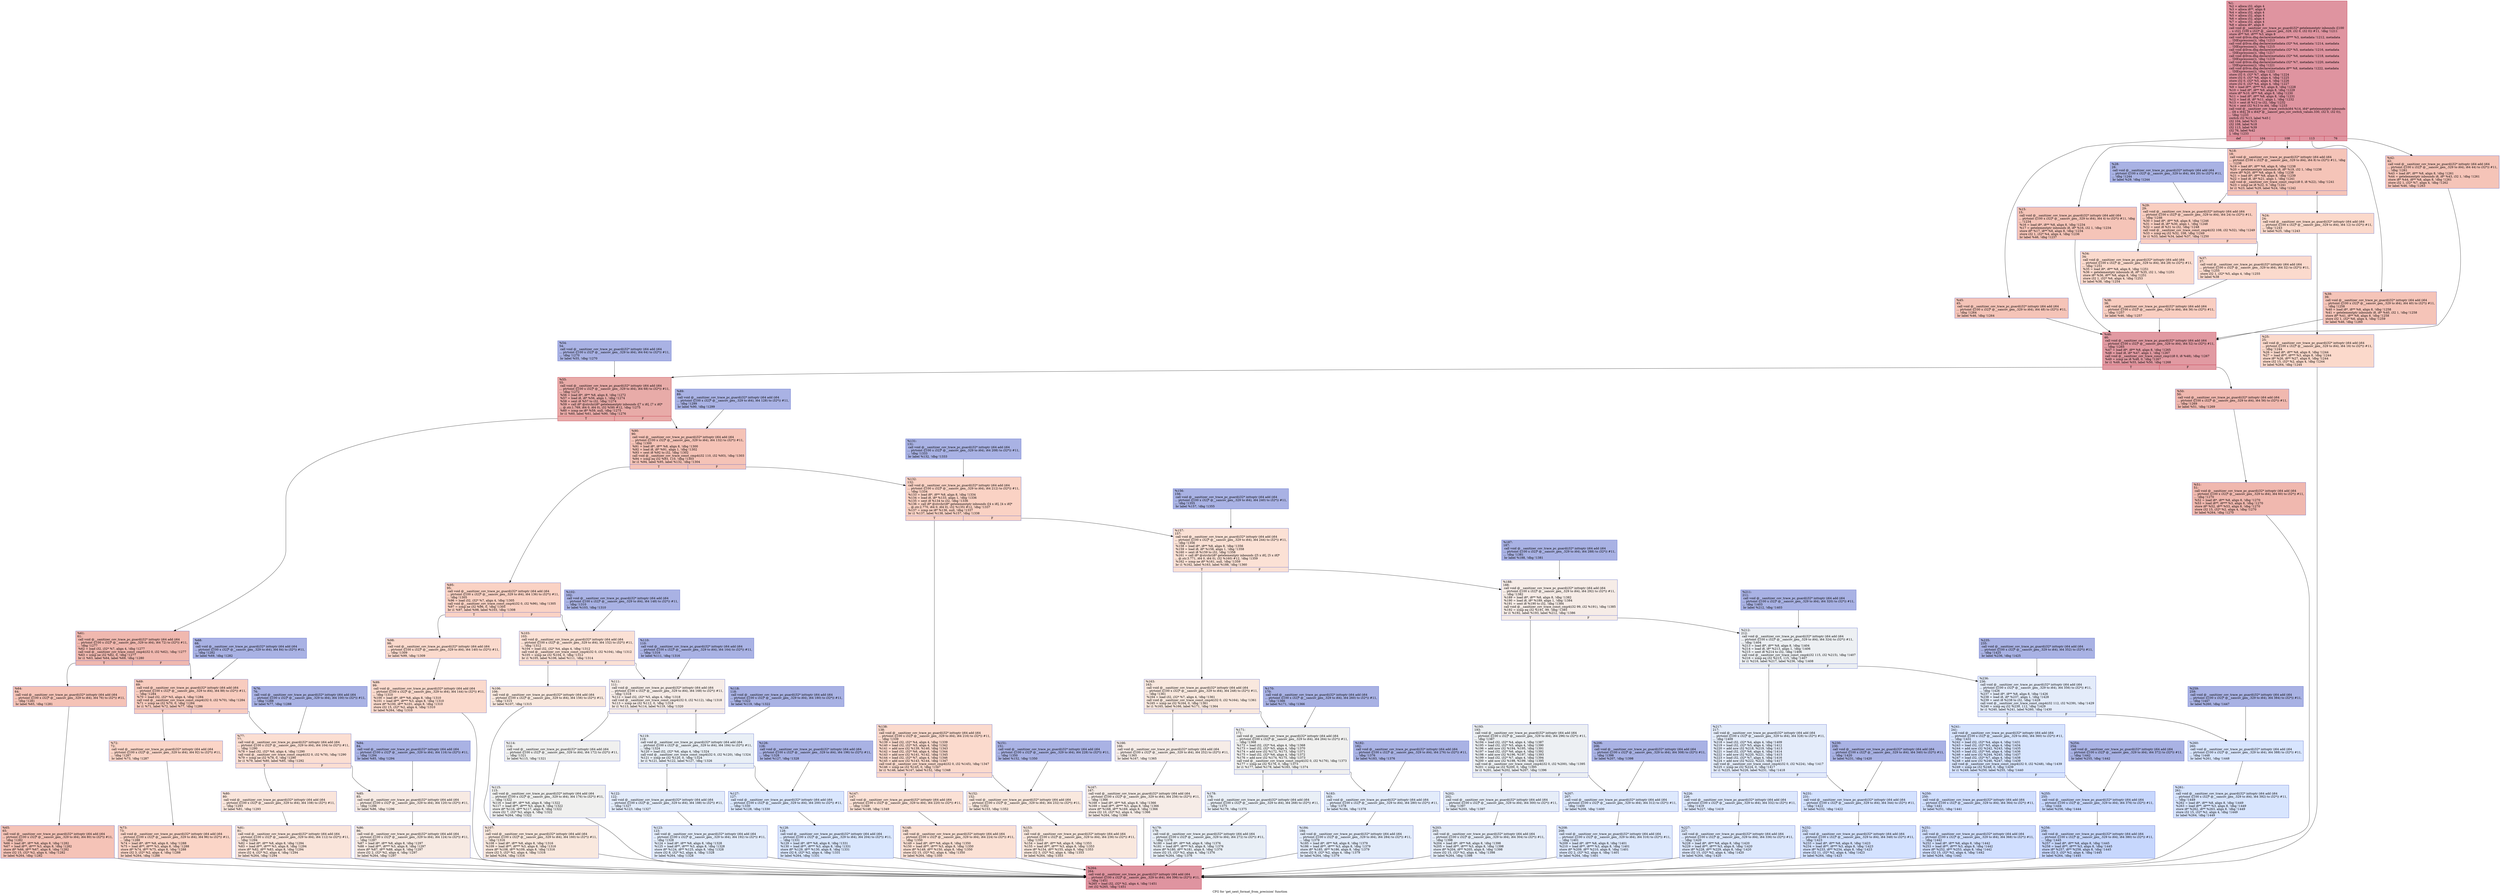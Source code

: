 digraph "CFG for 'get_next_format_from_precision' function" {
	label="CFG for 'get_next_format_from_precision' function";

	Node0x559c5d060790 [shape=record,color="#b70d28ff", style=filled, fillcolor="#b70d2870",label="{%1:\l  %2 = alloca i32, align 4\l  %3 = alloca i8**, align 8\l  %4 = alloca i32, align 4\l  %5 = alloca i32, align 4\l  %6 = alloca i32, align 4\l  %7 = alloca i32, align 4\l  %8 = alloca i8*, align 8\l  call void @__sanitizer_cov_trace_pc_guard(i32* getelementptr inbounds ([100\l... x i32], [100 x i32]* @__sancov_gen_.329, i32 0, i32 0)) #11, !dbg !1211\l  store i8** %0, i8*** %3, align 8\l  call void @llvm.dbg.declare(metadata i8*** %3, metadata !1212, metadata\l... !DIExpression()), !dbg !1213\l  call void @llvm.dbg.declare(metadata i32* %4, metadata !1214, metadata\l... !DIExpression()), !dbg !1215\l  call void @llvm.dbg.declare(metadata i32* %5, metadata !1216, metadata\l... !DIExpression()), !dbg !1217\l  call void @llvm.dbg.declare(metadata i32* %6, metadata !1218, metadata\l... !DIExpression()), !dbg !1219\l  call void @llvm.dbg.declare(metadata i32* %7, metadata !1220, metadata\l... !DIExpression()), !dbg !1221\l  call void @llvm.dbg.declare(metadata i8** %8, metadata !1222, metadata\l... !DIExpression()), !dbg !1223\l  store i32 0, i32* %7, align 4, !dbg !1224\l  store i32 0, i32* %6, align 4, !dbg !1225\l  store i32 0, i32* %5, align 4, !dbg !1226\l  store i32 0, i32* %4, align 4, !dbg !1227\l  %9 = load i8**, i8*** %3, align 8, !dbg !1228\l  %10 = load i8*, i8** %9, align 8, !dbg !1229\l  store i8* %10, i8** %8, align 8, !dbg !1230\l  %11 = load i8*, i8** %8, align 8, !dbg !1231\l  %12 = load i8, i8* %11, align 1, !dbg !1232\l  %13 = sext i8 %12 to i32, !dbg !1232\l  %14 = zext i32 %13 to i64, !dbg !1233\l  call void @__sanitizer_cov_trace_switch(i64 %14, i64* getelementptr inbounds\l... ([6 x i64], [6 x i64]* @__sancov_gen_cov_switch_values.330, i32 0, i32 0)),\l... !dbg !1233\l  switch i32 %13, label %45 [\l    i32 104, label %15\l    i32 108, label %18\l    i32 113, label %39\l    i32 76, label %42\l  ], !dbg !1233\l|{<s0>def|<s1>104|<s2>108|<s3>113|<s4>76}}"];
	Node0x559c5d060790:s0 -> Node0x559c5ce33f90;
	Node0x559c5d060790:s1 -> Node0x559c5ce33c20;
	Node0x559c5d060790:s2 -> Node0x559c5ce33c70;
	Node0x559c5d060790:s3 -> Node0x559c5ce33ef0;
	Node0x559c5d060790:s4 -> Node0x559c5ce33f40;
	Node0x559c5ce33c20 [shape=record,color="#3d50c3ff", style=filled, fillcolor="#e97a5f70",label="{%15:\l15:                                               \l  call void @__sanitizer_cov_trace_pc_guard(i32* inttoptr (i64 add (i64\l... ptrtoint ([100 x i32]* @__sancov_gen_.329 to i64), i64 4) to i32*)) #11, !dbg\l... !1234\l  %16 = load i8*, i8** %8, align 8, !dbg !1234\l  %17 = getelementptr inbounds i8, i8* %16, i32 1, !dbg !1234\l  store i8* %17, i8** %8, align 8, !dbg !1234\l  store i32 1, i32* %4, align 4, !dbg !1236\l  br label %46, !dbg !1237\l}"];
	Node0x559c5ce33c20 -> Node0x559c5ce33fe0;
	Node0x559c5ce33c70 [shape=record,color="#3d50c3ff", style=filled, fillcolor="#e97a5f70",label="{%18:\l18:                                               \l  call void @__sanitizer_cov_trace_pc_guard(i32* inttoptr (i64 add (i64\l... ptrtoint ([100 x i32]* @__sancov_gen_.329 to i64), i64 8) to i32*)) #11, !dbg\l... !1238\l  %19 = load i8*, i8** %8, align 8, !dbg !1238\l  %20 = getelementptr inbounds i8, i8* %19, i32 1, !dbg !1238\l  store i8* %20, i8** %8, align 8, !dbg !1238\l  %21 = load i8*, i8** %8, align 8, !dbg !1239\l  %22 = load i8, i8* %21, align 1, !dbg !1241\l  call void @__sanitizer_cov_trace_const_cmp1(i8 0, i8 %22), !dbg !1241\l  %23 = icmp ne i8 %22, 0, !dbg !1241\l  br i1 %23, label %29, label %24, !dbg !1242\l|{<s0>T|<s1>F}}"];
	Node0x559c5ce33c70:s0 -> Node0x559c5ce33db0;
	Node0x559c5ce33c70:s1 -> Node0x559c5ce33cc0;
	Node0x559c5ce33cc0 [shape=record,color="#3d50c3ff", style=filled, fillcolor="#f7a88970",label="{%24:\l24:                                               \l  call void @__sanitizer_cov_trace_pc_guard(i32* inttoptr (i64 add (i64\l... ptrtoint ([100 x i32]* @__sancov_gen_.329 to i64), i64 12) to i32*)) #11,\l... !dbg !1243\l  br label %25, !dbg !1243\l}"];
	Node0x559c5ce33cc0 -> Node0x559c5ce33d10;
	Node0x559c5ce33d10 [shape=record,color="#3d50c3ff", style=filled, fillcolor="#f7a88970",label="{%25:\l25:                                               \l  call void @__sanitizer_cov_trace_pc_guard(i32* inttoptr (i64 add (i64\l... ptrtoint ([100 x i32]* @__sancov_gen_.329 to i64), i64 16) to i32*)) #11,\l... !dbg !1244\l  %26 = load i8*, i8** %8, align 8, !dbg !1244\l  %27 = load i8**, i8*** %3, align 8, !dbg !1244\l  store i8* %26, i8** %27, align 8, !dbg !1244\l  store i32 15, i32* %2, align 4, !dbg !1244\l  br label %264, !dbg !1244\l}"];
	Node0x559c5ce33d10 -> Node0x559c5ce35ac0;
	Node0x559c5ce33d60 [shape=record,color="#3d50c3ff", style=filled, fillcolor="#3d50c370",label="{%28:\l28:                                               \l  call void @__sanitizer_cov_trace_pc_guard(i32* inttoptr (i64 add (i64\l... ptrtoint ([100 x i32]* @__sancov_gen_.329 to i64), i64 20) to i32*)) #11,\l... !dbg !1244\l  br label %29, !dbg !1244\l}"];
	Node0x559c5ce33d60 -> Node0x559c5ce33db0;
	Node0x559c5ce33db0 [shape=record,color="#3d50c3ff", style=filled, fillcolor="#f2907270",label="{%29:\l29:                                               \l  call void @__sanitizer_cov_trace_pc_guard(i32* inttoptr (i64 add (i64\l... ptrtoint ([100 x i32]* @__sancov_gen_.329 to i64), i64 24) to i32*)) #11,\l... !dbg !1246\l  %30 = load i8*, i8** %8, align 8, !dbg !1246\l  %31 = load i8, i8* %30, align 1, !dbg !1248\l  %32 = sext i8 %31 to i32, !dbg !1248\l  call void @__sanitizer_cov_trace_const_cmp4(i32 108, i32 %32), !dbg !1249\l  %33 = icmp eq i32 %32, 108, !dbg !1249\l  br i1 %33, label %34, label %37, !dbg !1250\l|{<s0>T|<s1>F}}"];
	Node0x559c5ce33db0:s0 -> Node0x559c5ce33e00;
	Node0x559c5ce33db0:s1 -> Node0x559c5ce33e50;
	Node0x559c5ce33e00 [shape=record,color="#3d50c3ff", style=filled, fillcolor="#f7ac8e70",label="{%34:\l34:                                               \l  call void @__sanitizer_cov_trace_pc_guard(i32* inttoptr (i64 add (i64\l... ptrtoint ([100 x i32]* @__sancov_gen_.329 to i64), i64 28) to i32*)) #11,\l... !dbg !1251\l  %35 = load i8*, i8** %8, align 8, !dbg !1251\l  %36 = getelementptr inbounds i8, i8* %35, i32 1, !dbg !1251\l  store i8* %36, i8** %8, align 8, !dbg !1251\l  store i32 1, i32* %6, align 4, !dbg !1253\l  br label %38, !dbg !1254\l}"];
	Node0x559c5ce33e00 -> Node0x559c5ce33ea0;
	Node0x559c5ce33e50 [shape=record,color="#3d50c3ff", style=filled, fillcolor="#f7ac8e70",label="{%37:\l37:                                               \l  call void @__sanitizer_cov_trace_pc_guard(i32* inttoptr (i64 add (i64\l... ptrtoint ([100 x i32]* @__sancov_gen_.329 to i64), i64 32) to i32*)) #11,\l... !dbg !1255\l  store i32 1, i32* %5, align 4, !dbg !1255\l  br label %38\l}"];
	Node0x559c5ce33e50 -> Node0x559c5ce33ea0;
	Node0x559c5ce33ea0 [shape=record,color="#3d50c3ff", style=filled, fillcolor="#f2907270",label="{%38:\l38:                                               \l  call void @__sanitizer_cov_trace_pc_guard(i32* inttoptr (i64 add (i64\l... ptrtoint ([100 x i32]* @__sancov_gen_.329 to i64), i64 36) to i32*)) #11,\l... !dbg !1257\l  br label %46, !dbg !1257\l}"];
	Node0x559c5ce33ea0 -> Node0x559c5ce33fe0;
	Node0x559c5ce33ef0 [shape=record,color="#3d50c3ff", style=filled, fillcolor="#e97a5f70",label="{%39:\l39:                                               \l  call void @__sanitizer_cov_trace_pc_guard(i32* inttoptr (i64 add (i64\l... ptrtoint ([100 x i32]* @__sancov_gen_.329 to i64), i64 40) to i32*)) #11,\l... !dbg !1258\l  %40 = load i8*, i8** %8, align 8, !dbg !1258\l  %41 = getelementptr inbounds i8, i8* %40, i32 1, !dbg !1258\l  store i8* %41, i8** %8, align 8, !dbg !1258\l  store i32 1, i32* %6, align 4, !dbg !1259\l  br label %46, !dbg !1260\l}"];
	Node0x559c5ce33ef0 -> Node0x559c5ce33fe0;
	Node0x559c5ce33f40 [shape=record,color="#3d50c3ff", style=filled, fillcolor="#e97a5f70",label="{%42:\l42:                                               \l  call void @__sanitizer_cov_trace_pc_guard(i32* inttoptr (i64 add (i64\l... ptrtoint ([100 x i32]* @__sancov_gen_.329 to i64), i64 44) to i32*)) #11,\l... !dbg !1261\l  %43 = load i8*, i8** %8, align 8, !dbg !1261\l  %44 = getelementptr inbounds i8, i8* %43, i32 1, !dbg !1261\l  store i8* %44, i8** %8, align 8, !dbg !1261\l  store i32 1, i32* %7, align 4, !dbg !1262\l  br label %46, !dbg !1263\l}"];
	Node0x559c5ce33f40 -> Node0x559c5ce33fe0;
	Node0x559c5ce33f90 [shape=record,color="#3d50c3ff", style=filled, fillcolor="#e97a5f70",label="{%45:\l45:                                               \l  call void @__sanitizer_cov_trace_pc_guard(i32* inttoptr (i64 add (i64\l... ptrtoint ([100 x i32]* @__sancov_gen_.329 to i64), i64 48) to i32*)) #11,\l... !dbg !1264\l  br label %46, !dbg !1264\l}"];
	Node0x559c5ce33f90 -> Node0x559c5ce33fe0;
	Node0x559c5ce33fe0 [shape=record,color="#b70d28ff", style=filled, fillcolor="#bb1b2c70",label="{%46:\l46:                                               \l  call void @__sanitizer_cov_trace_pc_guard(i32* inttoptr (i64 add (i64\l... ptrtoint ([100 x i32]* @__sancov_gen_.329 to i64), i64 52) to i32*)) #11,\l... !dbg !1265\l  %47 = load i8*, i8** %8, align 8, !dbg !1265\l  %48 = load i8, i8* %47, align 1, !dbg !1267\l  call void @__sanitizer_cov_trace_const_cmp1(i8 0, i8 %48), !dbg !1267\l  %49 = icmp ne i8 %48, 0, !dbg !1267\l  br i1 %49, label %55, label %50, !dbg !1268\l|{<s0>T|<s1>F}}"];
	Node0x559c5ce33fe0:s0 -> Node0x559c5ce34120;
	Node0x559c5ce33fe0:s1 -> Node0x559c5ce34030;
	Node0x559c5ce34030 [shape=record,color="#3d50c3ff", style=filled, fillcolor="#dc5d4a70",label="{%50:\l50:                                               \l  call void @__sanitizer_cov_trace_pc_guard(i32* inttoptr (i64 add (i64\l... ptrtoint ([100 x i32]* @__sancov_gen_.329 to i64), i64 56) to i32*)) #11,\l... !dbg !1269\l  br label %51, !dbg !1269\l}"];
	Node0x559c5ce34030 -> Node0x559c5ce34080;
	Node0x559c5ce34080 [shape=record,color="#3d50c3ff", style=filled, fillcolor="#dc5d4a70",label="{%51:\l51:                                               \l  call void @__sanitizer_cov_trace_pc_guard(i32* inttoptr (i64 add (i64\l... ptrtoint ([100 x i32]* @__sancov_gen_.329 to i64), i64 60) to i32*)) #11,\l... !dbg !1270\l  %52 = load i8*, i8** %8, align 8, !dbg !1270\l  %53 = load i8**, i8*** %3, align 8, !dbg !1270\l  store i8* %52, i8** %53, align 8, !dbg !1270\l  store i32 15, i32* %2, align 4, !dbg !1270\l  br label %264, !dbg !1270\l}"];
	Node0x559c5ce34080 -> Node0x559c5ce35ac0;
	Node0x559c5ce340d0 [shape=record,color="#3d50c3ff", style=filled, fillcolor="#3d50c370",label="{%54:\l54:                                               \l  call void @__sanitizer_cov_trace_pc_guard(i32* inttoptr (i64 add (i64\l... ptrtoint ([100 x i32]* @__sancov_gen_.329 to i64), i64 64) to i32*)) #11,\l... !dbg !1270\l  br label %55, !dbg !1270\l}"];
	Node0x559c5ce340d0 -> Node0x559c5ce34120;
	Node0x559c5ce34120 [shape=record,color="#b70d28ff", style=filled, fillcolor="#cc403a70",label="{%55:\l55:                                               \l  call void @__sanitizer_cov_trace_pc_guard(i32* inttoptr (i64 add (i64\l... ptrtoint ([100 x i32]* @__sancov_gen_.329 to i64), i64 68) to i32*)) #11,\l... !dbg !1272\l  %56 = load i8*, i8** %8, align 8, !dbg !1272\l  %57 = load i8, i8* %56, align 1, !dbg !1274\l  %58 = sext i8 %57 to i32, !dbg !1274\l  %59 = call i8* @strchr(i8* getelementptr inbounds ([7 x i8], [7 x i8]*\l... @.str.1.769, i64 0, i64 0), i32 %58) #12, !dbg !1275\l  %60 = icmp ne i8* %59, null, !dbg !1275\l  br i1 %60, label %61, label %90, !dbg !1276\l|{<s0>T|<s1>F}}"];
	Node0x559c5ce34120:s0 -> Node0x559c5ce34170;
	Node0x559c5ce34120:s1 -> Node0x559c5ce34620;
	Node0x559c5ce34170 [shape=record,color="#3d50c3ff", style=filled, fillcolor="#dc5d4a70",label="{%61:\l61:                                               \l  call void @__sanitizer_cov_trace_pc_guard(i32* inttoptr (i64 add (i64\l... ptrtoint ([100 x i32]* @__sancov_gen_.329 to i64), i64 72) to i32*)) #11,\l... !dbg !1277\l  %62 = load i32, i32* %7, align 4, !dbg !1277\l  call void @__sanitizer_cov_trace_const_cmp4(i32 0, i32 %62), !dbg !1277\l  %63 = icmp ne i32 %62, 0, !dbg !1277\l  br i1 %63, label %64, label %69, !dbg !1280\l|{<s0>T|<s1>F}}"];
	Node0x559c5ce34170:s0 -> Node0x559c5ce341c0;
	Node0x559c5ce34170:s1 -> Node0x559c5ce342b0;
	Node0x559c5ce341c0 [shape=record,color="#3d50c3ff", style=filled, fillcolor="#e8765c70",label="{%64:\l64:                                               \l  call void @__sanitizer_cov_trace_pc_guard(i32* inttoptr (i64 add (i64\l... ptrtoint ([100 x i32]* @__sancov_gen_.329 to i64), i64 76) to i32*)) #11,\l... !dbg !1281\l  br label %65, !dbg !1281\l}"];
	Node0x559c5ce341c0 -> Node0x559c5ce34210;
	Node0x559c5ce34210 [shape=record,color="#3d50c3ff", style=filled, fillcolor="#e8765c70",label="{%65:\l65:                                               \l  call void @__sanitizer_cov_trace_pc_guard(i32* inttoptr (i64 add (i64\l... ptrtoint ([100 x i32]* @__sancov_gen_.329 to i64), i64 80) to i32*)) #11,\l... !dbg !1282\l  %66 = load i8*, i8** %8, align 8, !dbg !1282\l  %67 = load i8**, i8*** %3, align 8, !dbg !1282\l  store i8* %66, i8** %67, align 8, !dbg !1282\l  store i32 15, i32* %2, align 4, !dbg !1282\l  br label %264, !dbg !1282\l}"];
	Node0x559c5ce34210 -> Node0x559c5ce35ac0;
	Node0x559c5ce34260 [shape=record,color="#3d50c3ff", style=filled, fillcolor="#3d50c370",label="{%68:\l68:                                               \l  call void @__sanitizer_cov_trace_pc_guard(i32* inttoptr (i64 add (i64\l... ptrtoint ([100 x i32]* @__sancov_gen_.329 to i64), i64 84) to i32*)) #11,\l... !dbg !1282\l  br label %69, !dbg !1282\l}"];
	Node0x559c5ce34260 -> Node0x559c5ce342b0;
	Node0x559c5ce342b0 [shape=record,color="#3d50c3ff", style=filled, fillcolor="#f08b6e70",label="{%69:\l69:                                               \l  call void @__sanitizer_cov_trace_pc_guard(i32* inttoptr (i64 add (i64\l... ptrtoint ([100 x i32]* @__sancov_gen_.329 to i64), i64 88) to i32*)) #11,\l... !dbg !1284\l  %70 = load i32, i32* %5, align 4, !dbg !1284\l  call void @__sanitizer_cov_trace_const_cmp4(i32 0, i32 %70), !dbg !1284\l  %71 = icmp ne i32 %70, 0, !dbg !1284\l  br i1 %71, label %72, label %77, !dbg !1286\l|{<s0>T|<s1>F}}"];
	Node0x559c5ce342b0:s0 -> Node0x559c5ce34300;
	Node0x559c5ce342b0:s1 -> Node0x559c5ce343f0;
	Node0x559c5ce34300 [shape=record,color="#3d50c3ff", style=filled, fillcolor="#f5a08170",label="{%72:\l72:                                               \l  call void @__sanitizer_cov_trace_pc_guard(i32* inttoptr (i64 add (i64\l... ptrtoint ([100 x i32]* @__sancov_gen_.329 to i64), i64 92) to i32*)) #11,\l... !dbg !1287\l  br label %73, !dbg !1287\l}"];
	Node0x559c5ce34300 -> Node0x559c5ce34350;
	Node0x559c5ce34350 [shape=record,color="#3d50c3ff", style=filled, fillcolor="#f5a08170",label="{%73:\l73:                                               \l  call void @__sanitizer_cov_trace_pc_guard(i32* inttoptr (i64 add (i64\l... ptrtoint ([100 x i32]* @__sancov_gen_.329 to i64), i64 96) to i32*)) #11,\l... !dbg !1288\l  %74 = load i8*, i8** %8, align 8, !dbg !1288\l  %75 = load i8**, i8*** %3, align 8, !dbg !1288\l  store i8* %74, i8** %75, align 8, !dbg !1288\l  store i32 3, i32* %2, align 4, !dbg !1288\l  br label %264, !dbg !1288\l}"];
	Node0x559c5ce34350 -> Node0x559c5ce35ac0;
	Node0x559c5ce343a0 [shape=record,color="#3d50c3ff", style=filled, fillcolor="#3d50c370",label="{%76:\l76:                                               \l  call void @__sanitizer_cov_trace_pc_guard(i32* inttoptr (i64 add (i64\l... ptrtoint ([100 x i32]* @__sancov_gen_.329 to i64), i64 100) to i32*)) #11,\l... !dbg !1288\l  br label %77, !dbg !1288\l}"];
	Node0x559c5ce343a0 -> Node0x559c5ce343f0;
	Node0x559c5ce343f0 [shape=record,color="#3d50c3ff", style=filled, fillcolor="#f7b59970",label="{%77:\l77:                                               \l  call void @__sanitizer_cov_trace_pc_guard(i32* inttoptr (i64 add (i64\l... ptrtoint ([100 x i32]* @__sancov_gen_.329 to i64), i64 104) to i32*)) #11,\l... !dbg !1290\l  %78 = load i32, i32* %6, align 4, !dbg !1290\l  call void @__sanitizer_cov_trace_const_cmp4(i32 0, i32 %78), !dbg !1290\l  %79 = icmp ne i32 %78, 0, !dbg !1290\l  br i1 %79, label %80, label %85, !dbg !1292\l|{<s0>T|<s1>F}}"];
	Node0x559c5ce343f0:s0 -> Node0x559c5ce34440;
	Node0x559c5ce343f0:s1 -> Node0x559c5ce34530;
	Node0x559c5ce34440 [shape=record,color="#3d50c3ff", style=filled, fillcolor="#f4c5ad70",label="{%80:\l80:                                               \l  call void @__sanitizer_cov_trace_pc_guard(i32* inttoptr (i64 add (i64\l... ptrtoint ([100 x i32]* @__sancov_gen_.329 to i64), i64 108) to i32*)) #11,\l... !dbg !1293\l  br label %81, !dbg !1293\l}"];
	Node0x559c5ce34440 -> Node0x559c5ce34490;
	Node0x559c5ce34490 [shape=record,color="#3d50c3ff", style=filled, fillcolor="#f4c5ad70",label="{%81:\l81:                                               \l  call void @__sanitizer_cov_trace_pc_guard(i32* inttoptr (i64 add (i64\l... ptrtoint ([100 x i32]* @__sancov_gen_.329 to i64), i64 112) to i32*)) #11,\l... !dbg !1294\l  %82 = load i8*, i8** %8, align 8, !dbg !1294\l  %83 = load i8**, i8*** %3, align 8, !dbg !1294\l  store i8* %82, i8** %83, align 8, !dbg !1294\l  store i32 4, i32* %2, align 4, !dbg !1294\l  br label %264, !dbg !1294\l}"];
	Node0x559c5ce34490 -> Node0x559c5ce35ac0;
	Node0x559c5ce344e0 [shape=record,color="#3d50c3ff", style=filled, fillcolor="#3d50c370",label="{%84:\l84:                                               \l  call void @__sanitizer_cov_trace_pc_guard(i32* inttoptr (i64 add (i64\l... ptrtoint ([100 x i32]* @__sancov_gen_.329 to i64), i64 116) to i32*)) #11,\l... !dbg !1294\l  br label %85, !dbg !1294\l}"];
	Node0x559c5ce344e0 -> Node0x559c5ce34530;
	Node0x559c5ce34530 [shape=record,color="#3d50c3ff", style=filled, fillcolor="#eed0c070",label="{%85:\l85:                                               \l  call void @__sanitizer_cov_trace_pc_guard(i32* inttoptr (i64 add (i64\l... ptrtoint ([100 x i32]* @__sancov_gen_.329 to i64), i64 120) to i32*)) #11,\l... !dbg !1296\l  br label %86, !dbg !1296\l}"];
	Node0x559c5ce34530 -> Node0x559c5ce34580;
	Node0x559c5ce34580 [shape=record,color="#3d50c3ff", style=filled, fillcolor="#eed0c070",label="{%86:\l86:                                               \l  call void @__sanitizer_cov_trace_pc_guard(i32* inttoptr (i64 add (i64\l... ptrtoint ([100 x i32]* @__sancov_gen_.329 to i64), i64 124) to i32*)) #11,\l... !dbg !1297\l  %87 = load i8*, i8** %8, align 8, !dbg !1297\l  %88 = load i8**, i8*** %3, align 8, !dbg !1297\l  store i8* %87, i8** %88, align 8, !dbg !1297\l  store i32 2, i32* %2, align 4, !dbg !1297\l  br label %264, !dbg !1297\l}"];
	Node0x559c5ce34580 -> Node0x559c5ce35ac0;
	Node0x559c5ce345d0 [shape=record,color="#3d50c3ff", style=filled, fillcolor="#3d50c370",label="{%89:\l89:                                               \l  call void @__sanitizer_cov_trace_pc_guard(i32* inttoptr (i64 add (i64\l... ptrtoint ([100 x i32]* @__sancov_gen_.329 to i64), i64 128) to i32*)) #11,\l... !dbg !1299\l  br label %90, !dbg !1299\l}"];
	Node0x559c5ce345d0 -> Node0x559c5ce34620;
	Node0x559c5ce34620 [shape=record,color="#3d50c3ff", style=filled, fillcolor="#e8765c70",label="{%90:\l90:                                               \l  call void @__sanitizer_cov_trace_pc_guard(i32* inttoptr (i64 add (i64\l... ptrtoint ([100 x i32]* @__sancov_gen_.329 to i64), i64 132) to i32*)) #11,\l... !dbg !1300\l  %91 = load i8*, i8** %8, align 8, !dbg !1300\l  %92 = load i8, i8* %91, align 1, !dbg !1302\l  %93 = sext i8 %92 to i32, !dbg !1302\l  call void @__sanitizer_cov_trace_const_cmp4(i32 110, i32 %93), !dbg !1303\l  %94 = icmp eq i32 %93, 110, !dbg !1303\l  br i1 %94, label %95, label %132, !dbg !1304\l|{<s0>T|<s1>F}}"];
	Node0x559c5ce34620:s0 -> Node0x559c5ce34670;
	Node0x559c5ce34620:s1 -> Node0x559c5ce34c60;
	Node0x559c5ce34670 [shape=record,color="#3d50c3ff", style=filled, fillcolor="#f4987a70",label="{%95:\l95:                                               \l  call void @__sanitizer_cov_trace_pc_guard(i32* inttoptr (i64 add (i64\l... ptrtoint ([100 x i32]* @__sancov_gen_.329 to i64), i64 136) to i32*)) #11,\l... !dbg !1305\l  %96 = load i32, i32* %7, align 4, !dbg !1305\l  call void @__sanitizer_cov_trace_const_cmp4(i32 0, i32 %96), !dbg !1305\l  %97 = icmp ne i32 %96, 0, !dbg !1305\l  br i1 %97, label %98, label %103, !dbg !1308\l|{<s0>T|<s1>F}}"];
	Node0x559c5ce34670:s0 -> Node0x559c5ce346c0;
	Node0x559c5ce34670:s1 -> Node0x559c5ce347b0;
	Node0x559c5ce346c0 [shape=record,color="#3d50c3ff", style=filled, fillcolor="#f7ac8e70",label="{%98:\l98:                                               \l  call void @__sanitizer_cov_trace_pc_guard(i32* inttoptr (i64 add (i64\l... ptrtoint ([100 x i32]* @__sancov_gen_.329 to i64), i64 140) to i32*)) #11,\l... !dbg !1309\l  br label %99, !dbg !1309\l}"];
	Node0x559c5ce346c0 -> Node0x559c5ce34710;
	Node0x559c5ce34710 [shape=record,color="#3d50c3ff", style=filled, fillcolor="#f7ac8e70",label="{%99:\l99:                                               \l  call void @__sanitizer_cov_trace_pc_guard(i32* inttoptr (i64 add (i64\l... ptrtoint ([100 x i32]* @__sancov_gen_.329 to i64), i64 144) to i32*)) #11,\l... !dbg !1310\l  %100 = load i8*, i8** %8, align 8, !dbg !1310\l  %101 = load i8**, i8*** %3, align 8, !dbg !1310\l  store i8* %100, i8** %101, align 8, !dbg !1310\l  store i32 15, i32* %2, align 4, !dbg !1310\l  br label %264, !dbg !1310\l}"];
	Node0x559c5ce34710 -> Node0x559c5ce35ac0;
	Node0x559c5ce34760 [shape=record,color="#3d50c3ff", style=filled, fillcolor="#3d50c370",label="{%102:\l102:                                              \l  call void @__sanitizer_cov_trace_pc_guard(i32* inttoptr (i64 add (i64\l... ptrtoint ([100 x i32]* @__sancov_gen_.329 to i64), i64 148) to i32*)) #11,\l... !dbg !1310\l  br label %103, !dbg !1310\l}"];
	Node0x559c5ce34760 -> Node0x559c5ce347b0;
	Node0x559c5ce347b0 [shape=record,color="#3d50c3ff", style=filled, fillcolor="#f7bca170",label="{%103:\l103:                                              \l  call void @__sanitizer_cov_trace_pc_guard(i32* inttoptr (i64 add (i64\l... ptrtoint ([100 x i32]* @__sancov_gen_.329 to i64), i64 152) to i32*)) #11,\l... !dbg !1312\l  %104 = load i32, i32* %4, align 4, !dbg !1312\l  call void @__sanitizer_cov_trace_const_cmp4(i32 0, i32 %104), !dbg !1312\l  %105 = icmp ne i32 %104, 0, !dbg !1312\l  br i1 %105, label %106, label %111, !dbg !1314\l|{<s0>T|<s1>F}}"];
	Node0x559c5ce347b0:s0 -> Node0x559c5ce34800;
	Node0x559c5ce347b0:s1 -> Node0x559c5ce348f0;
	Node0x559c5ce34800 [shape=record,color="#3d50c3ff", style=filled, fillcolor="#f2cab570",label="{%106:\l106:                                              \l  call void @__sanitizer_cov_trace_pc_guard(i32* inttoptr (i64 add (i64\l... ptrtoint ([100 x i32]* @__sancov_gen_.329 to i64), i64 156) to i32*)) #11,\l... !dbg !1315\l  br label %107, !dbg !1315\l}"];
	Node0x559c5ce34800 -> Node0x559c5ce34850;
	Node0x559c5ce34850 [shape=record,color="#3d50c3ff", style=filled, fillcolor="#f2cab570",label="{%107:\l107:                                              \l  call void @__sanitizer_cov_trace_pc_guard(i32* inttoptr (i64 add (i64\l... ptrtoint ([100 x i32]* @__sancov_gen_.329 to i64), i64 160) to i32*)) #11,\l... !dbg !1316\l  %108 = load i8*, i8** %8, align 8, !dbg !1316\l  %109 = load i8**, i8*** %3, align 8, !dbg !1316\l  store i8* %108, i8** %109, align 8, !dbg !1316\l  store i32 5, i32* %2, align 4, !dbg !1316\l  br label %264, !dbg !1316\l}"];
	Node0x559c5ce34850 -> Node0x559c5ce35ac0;
	Node0x559c5ce348a0 [shape=record,color="#3d50c3ff", style=filled, fillcolor="#3d50c370",label="{%110:\l110:                                              \l  call void @__sanitizer_cov_trace_pc_guard(i32* inttoptr (i64 add (i64\l... ptrtoint ([100 x i32]* @__sancov_gen_.329 to i64), i64 164) to i32*)) #11,\l... !dbg !1316\l  br label %111, !dbg !1316\l}"];
	Node0x559c5ce348a0 -> Node0x559c5ce348f0;
	Node0x559c5ce348f0 [shape=record,color="#3d50c3ff", style=filled, fillcolor="#ead5c970",label="{%111:\l111:                                              \l  call void @__sanitizer_cov_trace_pc_guard(i32* inttoptr (i64 add (i64\l... ptrtoint ([100 x i32]* @__sancov_gen_.329 to i64), i64 168) to i32*)) #11,\l... !dbg !1318\l  %112 = load i32, i32* %5, align 4, !dbg !1318\l  call void @__sanitizer_cov_trace_const_cmp4(i32 0, i32 %112), !dbg !1318\l  %113 = icmp ne i32 %112, 0, !dbg !1318\l  br i1 %113, label %114, label %119, !dbg !1320\l|{<s0>T|<s1>F}}"];
	Node0x559c5ce348f0:s0 -> Node0x559c5ce34940;
	Node0x559c5ce348f0:s1 -> Node0x559c5ce34a30;
	Node0x559c5ce34940 [shape=record,color="#3d50c3ff", style=filled, fillcolor="#dedcdb70",label="{%114:\l114:                                              \l  call void @__sanitizer_cov_trace_pc_guard(i32* inttoptr (i64 add (i64\l... ptrtoint ([100 x i32]* @__sancov_gen_.329 to i64), i64 172) to i32*)) #11,\l... !dbg !1321\l  br label %115, !dbg !1321\l}"];
	Node0x559c5ce34940 -> Node0x559c5ce34990;
	Node0x559c5ce34990 [shape=record,color="#3d50c3ff", style=filled, fillcolor="#dedcdb70",label="{%115:\l115:                                              \l  call void @__sanitizer_cov_trace_pc_guard(i32* inttoptr (i64 add (i64\l... ptrtoint ([100 x i32]* @__sancov_gen_.329 to i64), i64 176) to i32*)) #11,\l... !dbg !1322\l  %116 = load i8*, i8** %8, align 8, !dbg !1322\l  %117 = load i8**, i8*** %3, align 8, !dbg !1322\l  store i8* %116, i8** %117, align 8, !dbg !1322\l  store i32 7, i32* %2, align 4, !dbg !1322\l  br label %264, !dbg !1322\l}"];
	Node0x559c5ce34990 -> Node0x559c5ce35ac0;
	Node0x559c5ce349e0 [shape=record,color="#3d50c3ff", style=filled, fillcolor="#3d50c370",label="{%118:\l118:                                              \l  call void @__sanitizer_cov_trace_pc_guard(i32* inttoptr (i64 add (i64\l... ptrtoint ([100 x i32]* @__sancov_gen_.329 to i64), i64 180) to i32*)) #11,\l... !dbg !1322\l  br label %119, !dbg !1322\l}"];
	Node0x559c5ce349e0 -> Node0x559c5ce34a30;
	Node0x559c5ce34a30 [shape=record,color="#3d50c3ff", style=filled, fillcolor="#cedaeb70",label="{%119:\l119:                                              \l  call void @__sanitizer_cov_trace_pc_guard(i32* inttoptr (i64 add (i64\l... ptrtoint ([100 x i32]* @__sancov_gen_.329 to i64), i64 184) to i32*)) #11,\l... !dbg !1324\l  %120 = load i32, i32* %6, align 4, !dbg !1324\l  call void @__sanitizer_cov_trace_const_cmp4(i32 0, i32 %120), !dbg !1324\l  %121 = icmp ne i32 %120, 0, !dbg !1324\l  br i1 %121, label %122, label %127, !dbg !1326\l|{<s0>T|<s1>F}}"];
	Node0x559c5ce34a30:s0 -> Node0x559c5ce34a80;
	Node0x559c5ce34a30:s1 -> Node0x559c5ce34b70;
	Node0x559c5ce34a80 [shape=record,color="#3d50c3ff", style=filled, fillcolor="#bfd3f670",label="{%122:\l122:                                              \l  call void @__sanitizer_cov_trace_pc_guard(i32* inttoptr (i64 add (i64\l... ptrtoint ([100 x i32]* @__sancov_gen_.329 to i64), i64 188) to i32*)) #11,\l... !dbg !1327\l  br label %123, !dbg !1327\l}"];
	Node0x559c5ce34a80 -> Node0x559c5ce34ad0;
	Node0x559c5ce34ad0 [shape=record,color="#3d50c3ff", style=filled, fillcolor="#bfd3f670",label="{%123:\l123:                                              \l  call void @__sanitizer_cov_trace_pc_guard(i32* inttoptr (i64 add (i64\l... ptrtoint ([100 x i32]* @__sancov_gen_.329 to i64), i64 192) to i32*)) #11,\l... !dbg !1328\l  %124 = load i8*, i8** %8, align 8, !dbg !1328\l  %125 = load i8**, i8*** %3, align 8, !dbg !1328\l  store i8* %124, i8** %125, align 8, !dbg !1328\l  store i32 8, i32* %2, align 4, !dbg !1328\l  br label %264, !dbg !1328\l}"];
	Node0x559c5ce34ad0 -> Node0x559c5ce35ac0;
	Node0x559c5ce34b20 [shape=record,color="#3d50c3ff", style=filled, fillcolor="#3d50c370",label="{%126:\l126:                                              \l  call void @__sanitizer_cov_trace_pc_guard(i32* inttoptr (i64 add (i64\l... ptrtoint ([100 x i32]* @__sancov_gen_.329 to i64), i64 196) to i32*)) #11,\l... !dbg !1328\l  br label %127, !dbg !1328\l}"];
	Node0x559c5ce34b20 -> Node0x559c5ce34b70;
	Node0x559c5ce34b70 [shape=record,color="#3d50c3ff", style=filled, fillcolor="#abc8fd70",label="{%127:\l127:                                              \l  call void @__sanitizer_cov_trace_pc_guard(i32* inttoptr (i64 add (i64\l... ptrtoint ([100 x i32]* @__sancov_gen_.329 to i64), i64 200) to i32*)) #11,\l... !dbg !1330\l  br label %128, !dbg !1330\l}"];
	Node0x559c5ce34b70 -> Node0x559c5ce34bc0;
	Node0x559c5ce34bc0 [shape=record,color="#3d50c3ff", style=filled, fillcolor="#abc8fd70",label="{%128:\l128:                                              \l  call void @__sanitizer_cov_trace_pc_guard(i32* inttoptr (i64 add (i64\l... ptrtoint ([100 x i32]* @__sancov_gen_.329 to i64), i64 204) to i32*)) #11,\l... !dbg !1331\l  %129 = load i8*, i8** %8, align 8, !dbg !1331\l  %130 = load i8**, i8*** %3, align 8, !dbg !1331\l  store i8* %129, i8** %130, align 8, !dbg !1331\l  store i32 6, i32* %2, align 4, !dbg !1331\l  br label %264, !dbg !1331\l}"];
	Node0x559c5ce34bc0 -> Node0x559c5ce35ac0;
	Node0x559c5ce34c10 [shape=record,color="#3d50c3ff", style=filled, fillcolor="#3d50c370",label="{%131:\l131:                                              \l  call void @__sanitizer_cov_trace_pc_guard(i32* inttoptr (i64 add (i64\l... ptrtoint ([100 x i32]* @__sancov_gen_.329 to i64), i64 208) to i32*)) #11,\l... !dbg !1333\l  br label %132, !dbg !1333\l}"];
	Node0x559c5ce34c10 -> Node0x559c5ce34c60;
	Node0x559c5ce34c60 [shape=record,color="#3d50c3ff", style=filled, fillcolor="#f4987a70",label="{%132:\l132:                                              \l  call void @__sanitizer_cov_trace_pc_guard(i32* inttoptr (i64 add (i64\l... ptrtoint ([100 x i32]* @__sancov_gen_.329 to i64), i64 212) to i32*)) #11,\l... !dbg !1334\l  %133 = load i8*, i8** %8, align 8, !dbg !1334\l  %134 = load i8, i8* %133, align 1, !dbg !1336\l  %135 = sext i8 %134 to i32, !dbg !1336\l  %136 = call i8* @strchr(i8* getelementptr inbounds ([4 x i8], [4 x i8]*\l... @.str.2.770, i64 0, i64 0), i32 %135) #12, !dbg !1337\l  %137 = icmp ne i8* %136, null, !dbg !1337\l  br i1 %137, label %138, label %157, !dbg !1338\l|{<s0>T|<s1>F}}"];
	Node0x559c5ce34c60:s0 -> Node0x559c5ce34cb0;
	Node0x559c5ce34c60:s1 -> Node0x559c5ce34ee0;
	Node0x559c5ce34cb0 [shape=record,color="#3d50c3ff", style=filled, fillcolor="#f7ac8e70",label="{%138:\l138:                                              \l  call void @__sanitizer_cov_trace_pc_guard(i32* inttoptr (i64 add (i64\l... ptrtoint ([100 x i32]* @__sancov_gen_.329 to i64), i64 216) to i32*)) #11,\l... !dbg !1339\l  %139 = load i32, i32* %4, align 4, !dbg !1339\l  %140 = load i32, i32* %5, align 4, !dbg !1342\l  %141 = add nsw i32 %139, %140, !dbg !1343\l  %142 = load i32, i32* %6, align 4, !dbg !1344\l  %143 = add nsw i32 %141, %142, !dbg !1345\l  %144 = load i32, i32* %7, align 4, !dbg !1346\l  %145 = add nsw i32 %143, %144, !dbg !1347\l  call void @__sanitizer_cov_trace_const_cmp4(i32 0, i32 %145), !dbg !1347\l  %146 = icmp ne i32 %145, 0, !dbg !1347\l  br i1 %146, label %147, label %152, !dbg !1348\l|{<s0>T|<s1>F}}"];
	Node0x559c5ce34cb0:s0 -> Node0x559c5ce34d00;
	Node0x559c5ce34cb0:s1 -> Node0x559c5ce34df0;
	Node0x559c5ce34d00 [shape=record,color="#3d50c3ff", style=filled, fillcolor="#f7bca170",label="{%147:\l147:                                              \l  call void @__sanitizer_cov_trace_pc_guard(i32* inttoptr (i64 add (i64\l... ptrtoint ([100 x i32]* @__sancov_gen_.329 to i64), i64 220) to i32*)) #11,\l... !dbg !1349\l  br label %148, !dbg !1349\l}"];
	Node0x559c5ce34d00 -> Node0x559c5ce34d50;
	Node0x559c5ce34d50 [shape=record,color="#3d50c3ff", style=filled, fillcolor="#f7bca170",label="{%148:\l148:                                              \l  call void @__sanitizer_cov_trace_pc_guard(i32* inttoptr (i64 add (i64\l... ptrtoint ([100 x i32]* @__sancov_gen_.329 to i64), i64 224) to i32*)) #11,\l... !dbg !1350\l  %149 = load i8*, i8** %8, align 8, !dbg !1350\l  %150 = load i8**, i8*** %3, align 8, !dbg !1350\l  store i8* %149, i8** %150, align 8, !dbg !1350\l  store i32 15, i32* %2, align 4, !dbg !1350\l  br label %264, !dbg !1350\l}"];
	Node0x559c5ce34d50 -> Node0x559c5ce35ac0;
	Node0x559c5ce34da0 [shape=record,color="#3d50c3ff", style=filled, fillcolor="#3d50c370",label="{%151:\l151:                                              \l  call void @__sanitizer_cov_trace_pc_guard(i32* inttoptr (i64 add (i64\l... ptrtoint ([100 x i32]* @__sancov_gen_.329 to i64), i64 228) to i32*)) #11,\l... !dbg !1350\l  br label %152, !dbg !1350\l}"];
	Node0x559c5ce34da0 -> Node0x559c5ce34df0;
	Node0x559c5ce34df0 [shape=record,color="#3d50c3ff", style=filled, fillcolor="#f2cab570",label="{%152:\l152:                                              \l  call void @__sanitizer_cov_trace_pc_guard(i32* inttoptr (i64 add (i64\l... ptrtoint ([100 x i32]* @__sancov_gen_.329 to i64), i64 232) to i32*)) #11,\l... !dbg !1352\l  br label %153, !dbg !1352\l}"];
	Node0x559c5ce34df0 -> Node0x559c5ce34e40;
	Node0x559c5ce34e40 [shape=record,color="#3d50c3ff", style=filled, fillcolor="#f2cab570",label="{%153:\l153:                                              \l  call void @__sanitizer_cov_trace_pc_guard(i32* inttoptr (i64 add (i64\l... ptrtoint ([100 x i32]* @__sancov_gen_.329 to i64), i64 236) to i32*)) #11,\l... !dbg !1353\l  %154 = load i8*, i8** %8, align 8, !dbg !1353\l  %155 = load i8**, i8*** %3, align 8, !dbg !1353\l  store i8* %154, i8** %155, align 8, !dbg !1353\l  store i32 3, i32* %2, align 4, !dbg !1353\l  br label %264, !dbg !1353\l}"];
	Node0x559c5ce34e40 -> Node0x559c5ce35ac0;
	Node0x559c5ce34e90 [shape=record,color="#3d50c3ff", style=filled, fillcolor="#3d50c370",label="{%156:\l156:                                              \l  call void @__sanitizer_cov_trace_pc_guard(i32* inttoptr (i64 add (i64\l... ptrtoint ([100 x i32]* @__sancov_gen_.329 to i64), i64 240) to i32*)) #11,\l... !dbg !1355\l  br label %157, !dbg !1355\l}"];
	Node0x559c5ce34e90 -> Node0x559c5ce34ee0;
	Node0x559c5ce34ee0 [shape=record,color="#3d50c3ff", style=filled, fillcolor="#f7bca170",label="{%157:\l157:                                              \l  call void @__sanitizer_cov_trace_pc_guard(i32* inttoptr (i64 add (i64\l... ptrtoint ([100 x i32]* @__sancov_gen_.329 to i64), i64 244) to i32*)) #11,\l... !dbg !1356\l  %158 = load i8*, i8** %8, align 8, !dbg !1356\l  %159 = load i8, i8* %158, align 1, !dbg !1358\l  %160 = sext i8 %159 to i32, !dbg !1358\l  %161 = call i8* @strchr(i8* getelementptr inbounds ([5 x i8], [5 x i8]*\l... @.str.3.771, i64 0, i64 0), i32 %160) #12, !dbg !1359\l  %162 = icmp ne i8* %161, null, !dbg !1359\l  br i1 %162, label %163, label %188, !dbg !1360\l|{<s0>T|<s1>F}}"];
	Node0x559c5ce34ee0:s0 -> Node0x559c5ce34f30;
	Node0x559c5ce34ee0:s1 -> Node0x559c5ce352a0;
	Node0x559c5ce34f30 [shape=record,color="#3d50c3ff", style=filled, fillcolor="#f2cab570",label="{%163:\l163:                                              \l  call void @__sanitizer_cov_trace_pc_guard(i32* inttoptr (i64 add (i64\l... ptrtoint ([100 x i32]* @__sancov_gen_.329 to i64), i64 248) to i32*)) #11,\l... !dbg !1361\l  %164 = load i32, i32* %7, align 4, !dbg !1361\l  call void @__sanitizer_cov_trace_const_cmp4(i32 0, i32 %164), !dbg !1361\l  %165 = icmp ne i32 %164, 0, !dbg !1361\l  br i1 %165, label %166, label %171, !dbg !1364\l|{<s0>T|<s1>F}}"];
	Node0x559c5ce34f30:s0 -> Node0x559c5ce34f80;
	Node0x559c5ce34f30:s1 -> Node0x559c5ce35070;
	Node0x559c5ce34f80 [shape=record,color="#3d50c3ff", style=filled, fillcolor="#ead5c970",label="{%166:\l166:                                              \l  call void @__sanitizer_cov_trace_pc_guard(i32* inttoptr (i64 add (i64\l... ptrtoint ([100 x i32]* @__sancov_gen_.329 to i64), i64 252) to i32*)) #11,\l... !dbg !1365\l  br label %167, !dbg !1365\l}"];
	Node0x559c5ce34f80 -> Node0x559c5ce34fd0;
	Node0x559c5ce34fd0 [shape=record,color="#3d50c3ff", style=filled, fillcolor="#ead5c970",label="{%167:\l167:                                              \l  call void @__sanitizer_cov_trace_pc_guard(i32* inttoptr (i64 add (i64\l... ptrtoint ([100 x i32]* @__sancov_gen_.329 to i64), i64 256) to i32*)) #11,\l... !dbg !1366\l  %168 = load i8*, i8** %8, align 8, !dbg !1366\l  %169 = load i8**, i8*** %3, align 8, !dbg !1366\l  store i8* %168, i8** %169, align 8, !dbg !1366\l  store i32 10, i32* %2, align 4, !dbg !1366\l  br label %264, !dbg !1366\l}"];
	Node0x559c5ce34fd0 -> Node0x559c5ce35ac0;
	Node0x559c5ce35020 [shape=record,color="#3d50c3ff", style=filled, fillcolor="#3d50c370",label="{%170:\l170:                                              \l  call void @__sanitizer_cov_trace_pc_guard(i32* inttoptr (i64 add (i64\l... ptrtoint ([100 x i32]* @__sancov_gen_.329 to i64), i64 260) to i32*)) #11,\l... !dbg !1366\l  br label %171, !dbg !1366\l}"];
	Node0x559c5ce35020 -> Node0x559c5ce35070;
	Node0x559c5ce35070 [shape=record,color="#3d50c3ff", style=filled, fillcolor="#dedcdb70",label="{%171:\l171:                                              \l  call void @__sanitizer_cov_trace_pc_guard(i32* inttoptr (i64 add (i64\l... ptrtoint ([100 x i32]* @__sancov_gen_.329 to i64), i64 264) to i32*)) #11,\l... !dbg !1368\l  %172 = load i32, i32* %4, align 4, !dbg !1368\l  %173 = load i32, i32* %5, align 4, !dbg !1370\l  %174 = add nsw i32 %172, %173, !dbg !1371\l  %175 = load i32, i32* %6, align 4, !dbg !1372\l  %176 = add nsw i32 %174, %175, !dbg !1373\l  call void @__sanitizer_cov_trace_const_cmp4(i32 0, i32 %176), !dbg !1373\l  %177 = icmp ne i32 %176, 0, !dbg !1373\l  br i1 %177, label %178, label %183, !dbg !1374\l|{<s0>T|<s1>F}}"];
	Node0x559c5ce35070:s0 -> Node0x559c5ce350c0;
	Node0x559c5ce35070:s1 -> Node0x559c5ce351b0;
	Node0x559c5ce350c0 [shape=record,color="#3d50c3ff", style=filled, fillcolor="#cedaeb70",label="{%178:\l178:                                              \l  call void @__sanitizer_cov_trace_pc_guard(i32* inttoptr (i64 add (i64\l... ptrtoint ([100 x i32]* @__sancov_gen_.329 to i64), i64 268) to i32*)) #11,\l... !dbg !1375\l  br label %179, !dbg !1375\l}"];
	Node0x559c5ce350c0 -> Node0x559c5ce35110;
	Node0x559c5ce35110 [shape=record,color="#3d50c3ff", style=filled, fillcolor="#cedaeb70",label="{%179:\l179:                                              \l  call void @__sanitizer_cov_trace_pc_guard(i32* inttoptr (i64 add (i64\l... ptrtoint ([100 x i32]* @__sancov_gen_.329 to i64), i64 272) to i32*)) #11,\l... !dbg !1376\l  %180 = load i8*, i8** %8, align 8, !dbg !1376\l  %181 = load i8**, i8*** %3, align 8, !dbg !1376\l  store i8* %180, i8** %181, align 8, !dbg !1376\l  store i32 15, i32* %2, align 4, !dbg !1376\l  br label %264, !dbg !1376\l}"];
	Node0x559c5ce35110 -> Node0x559c5ce35ac0;
	Node0x559c5ce35160 [shape=record,color="#3d50c3ff", style=filled, fillcolor="#3d50c370",label="{%182:\l182:                                              \l  call void @__sanitizer_cov_trace_pc_guard(i32* inttoptr (i64 add (i64\l... ptrtoint ([100 x i32]* @__sancov_gen_.329 to i64), i64 276) to i32*)) #11,\l... !dbg !1376\l  br label %183, !dbg !1376\l}"];
	Node0x559c5ce35160 -> Node0x559c5ce351b0;
	Node0x559c5ce351b0 [shape=record,color="#3d50c3ff", style=filled, fillcolor="#bfd3f670",label="{%183:\l183:                                              \l  call void @__sanitizer_cov_trace_pc_guard(i32* inttoptr (i64 add (i64\l... ptrtoint ([100 x i32]* @__sancov_gen_.329 to i64), i64 280) to i32*)) #11,\l... !dbg !1378\l  br label %184, !dbg !1378\l}"];
	Node0x559c5ce351b0 -> Node0x559c5ce35200;
	Node0x559c5ce35200 [shape=record,color="#3d50c3ff", style=filled, fillcolor="#bfd3f670",label="{%184:\l184:                                              \l  call void @__sanitizer_cov_trace_pc_guard(i32* inttoptr (i64 add (i64\l... ptrtoint ([100 x i32]* @__sancov_gen_.329 to i64), i64 284) to i32*)) #11,\l... !dbg !1379\l  %185 = load i8*, i8** %8, align 8, !dbg !1379\l  %186 = load i8**, i8*** %3, align 8, !dbg !1379\l  store i8* %185, i8** %186, align 8, !dbg !1379\l  store i32 9, i32* %2, align 4, !dbg !1379\l  br label %264, !dbg !1379\l}"];
	Node0x559c5ce35200 -> Node0x559c5ce35ac0;
	Node0x559c5ce35250 [shape=record,color="#3d50c3ff", style=filled, fillcolor="#3d50c370",label="{%187:\l187:                                              \l  call void @__sanitizer_cov_trace_pc_guard(i32* inttoptr (i64 add (i64\l... ptrtoint ([100 x i32]* @__sancov_gen_.329 to i64), i64 288) to i32*)) #11,\l... !dbg !1381\l  br label %188, !dbg !1381\l}"];
	Node0x559c5ce35250 -> Node0x559c5ce352a0;
	Node0x559c5ce352a0 [shape=record,color="#3d50c3ff", style=filled, fillcolor="#ead5c970",label="{%188:\l188:                                              \l  call void @__sanitizer_cov_trace_pc_guard(i32* inttoptr (i64 add (i64\l... ptrtoint ([100 x i32]* @__sancov_gen_.329 to i64), i64 292) to i32*)) #11,\l... !dbg !1382\l  %189 = load i8*, i8** %8, align 8, !dbg !1382\l  %190 = load i8, i8* %189, align 1, !dbg !1384\l  %191 = sext i8 %190 to i32, !dbg !1384\l  call void @__sanitizer_cov_trace_const_cmp4(i32 99, i32 %191), !dbg !1385\l  %192 = icmp eq i32 %191, 99, !dbg !1385\l  br i1 %192, label %193, label %212, !dbg !1386\l|{<s0>T|<s1>F}}"];
	Node0x559c5ce352a0:s0 -> Node0x559c5ce352f0;
	Node0x559c5ce352a0:s1 -> Node0x559c5ce35520;
	Node0x559c5ce352f0 [shape=record,color="#3d50c3ff", style=filled, fillcolor="#d6dce470",label="{%193:\l193:                                              \l  call void @__sanitizer_cov_trace_pc_guard(i32* inttoptr (i64 add (i64\l... ptrtoint ([100 x i32]* @__sancov_gen_.329 to i64), i64 296) to i32*)) #11,\l... !dbg !1387\l  %194 = load i32, i32* %4, align 4, !dbg !1387\l  %195 = load i32, i32* %5, align 4, !dbg !1390\l  %196 = add nsw i32 %194, %195, !dbg !1391\l  %197 = load i32, i32* %6, align 4, !dbg !1392\l  %198 = add nsw i32 %196, %197, !dbg !1393\l  %199 = load i32, i32* %7, align 4, !dbg !1394\l  %200 = add nsw i32 %198, %199, !dbg !1395\l  call void @__sanitizer_cov_trace_const_cmp4(i32 0, i32 %200), !dbg !1395\l  %201 = icmp ne i32 %200, 0, !dbg !1395\l  br i1 %201, label %202, label %207, !dbg !1396\l|{<s0>T|<s1>F}}"];
	Node0x559c5ce352f0:s0 -> Node0x559c5ce35340;
	Node0x559c5ce352f0:s1 -> Node0x559c5ce35430;
	Node0x559c5ce35340 [shape=record,color="#3d50c3ff", style=filled, fillcolor="#c7d7f070",label="{%202:\l202:                                              \l  call void @__sanitizer_cov_trace_pc_guard(i32* inttoptr (i64 add (i64\l... ptrtoint ([100 x i32]* @__sancov_gen_.329 to i64), i64 300) to i32*)) #11,\l... !dbg !1397\l  br label %203, !dbg !1397\l}"];
	Node0x559c5ce35340 -> Node0x559c5ce35390;
	Node0x559c5ce35390 [shape=record,color="#3d50c3ff", style=filled, fillcolor="#c7d7f070",label="{%203:\l203:                                              \l  call void @__sanitizer_cov_trace_pc_guard(i32* inttoptr (i64 add (i64\l... ptrtoint ([100 x i32]* @__sancov_gen_.329 to i64), i64 304) to i32*)) #11,\l... !dbg !1398\l  %204 = load i8*, i8** %8, align 8, !dbg !1398\l  %205 = load i8**, i8*** %3, align 8, !dbg !1398\l  store i8* %204, i8** %205, align 8, !dbg !1398\l  store i32 15, i32* %2, align 4, !dbg !1398\l  br label %264, !dbg !1398\l}"];
	Node0x559c5ce35390 -> Node0x559c5ce35ac0;
	Node0x559c5ce353e0 [shape=record,color="#3d50c3ff", style=filled, fillcolor="#3d50c370",label="{%206:\l206:                                              \l  call void @__sanitizer_cov_trace_pc_guard(i32* inttoptr (i64 add (i64\l... ptrtoint ([100 x i32]* @__sancov_gen_.329 to i64), i64 308) to i32*)) #11,\l... !dbg !1398\l  br label %207, !dbg !1398\l}"];
	Node0x559c5ce353e0 -> Node0x559c5ce35430;
	Node0x559c5ce35430 [shape=record,color="#3d50c3ff", style=filled, fillcolor="#b5cdfa70",label="{%207:\l207:                                              \l  call void @__sanitizer_cov_trace_pc_guard(i32* inttoptr (i64 add (i64\l... ptrtoint ([100 x i32]* @__sancov_gen_.329 to i64), i64 312) to i32*)) #11,\l... !dbg !1400\l  br label %208, !dbg !1400\l}"];
	Node0x559c5ce35430 -> Node0x559c5ce35480;
	Node0x559c5ce35480 [shape=record,color="#3d50c3ff", style=filled, fillcolor="#b5cdfa70",label="{%208:\l208:                                              \l  call void @__sanitizer_cov_trace_pc_guard(i32* inttoptr (i64 add (i64\l... ptrtoint ([100 x i32]* @__sancov_gen_.329 to i64), i64 316) to i32*)) #11,\l... !dbg !1401\l  %209 = load i8*, i8** %8, align 8, !dbg !1401\l  %210 = load i8**, i8*** %3, align 8, !dbg !1401\l  store i8* %209, i8** %210, align 8, !dbg !1401\l  store i32 2, i32* %2, align 4, !dbg !1401\l  br label %264, !dbg !1401\l}"];
	Node0x559c5ce35480 -> Node0x559c5ce35ac0;
	Node0x559c5ce354d0 [shape=record,color="#3d50c3ff", style=filled, fillcolor="#3d50c370",label="{%211:\l211:                                              \l  call void @__sanitizer_cov_trace_pc_guard(i32* inttoptr (i64 add (i64\l... ptrtoint ([100 x i32]* @__sancov_gen_.329 to i64), i64 320) to i32*)) #11,\l... !dbg !1403\l  br label %212, !dbg !1403\l}"];
	Node0x559c5ce354d0 -> Node0x559c5ce35520;
	Node0x559c5ce35520 [shape=record,color="#3d50c3ff", style=filled, fillcolor="#d6dce470",label="{%212:\l212:                                              \l  call void @__sanitizer_cov_trace_pc_guard(i32* inttoptr (i64 add (i64\l... ptrtoint ([100 x i32]* @__sancov_gen_.329 to i64), i64 324) to i32*)) #11,\l... !dbg !1404\l  %213 = load i8*, i8** %8, align 8, !dbg !1404\l  %214 = load i8, i8* %213, align 1, !dbg !1406\l  %215 = sext i8 %214 to i32, !dbg !1406\l  call void @__sanitizer_cov_trace_const_cmp4(i32 115, i32 %215), !dbg !1407\l  %216 = icmp eq i32 %215, 115, !dbg !1407\l  br i1 %216, label %217, label %236, !dbg !1408\l|{<s0>T|<s1>F}}"];
	Node0x559c5ce35520:s0 -> Node0x559c5ce35570;
	Node0x559c5ce35520:s1 -> Node0x559c5ce357a0;
	Node0x559c5ce35570 [shape=record,color="#3d50c3ff", style=filled, fillcolor="#c1d4f470",label="{%217:\l217:                                              \l  call void @__sanitizer_cov_trace_pc_guard(i32* inttoptr (i64 add (i64\l... ptrtoint ([100 x i32]* @__sancov_gen_.329 to i64), i64 328) to i32*)) #11,\l... !dbg !1409\l  %218 = load i32, i32* %4, align 4, !dbg !1409\l  %219 = load i32, i32* %5, align 4, !dbg !1412\l  %220 = add nsw i32 %218, %219, !dbg !1413\l  %221 = load i32, i32* %6, align 4, !dbg !1414\l  %222 = add nsw i32 %220, %221, !dbg !1415\l  %223 = load i32, i32* %7, align 4, !dbg !1416\l  %224 = add nsw i32 %222, %223, !dbg !1417\l  call void @__sanitizer_cov_trace_const_cmp4(i32 0, i32 %224), !dbg !1417\l  %225 = icmp ne i32 %224, 0, !dbg !1417\l  br i1 %225, label %226, label %231, !dbg !1418\l|{<s0>T|<s1>F}}"];
	Node0x559c5ce35570:s0 -> Node0x559c5ce355c0;
	Node0x559c5ce35570:s1 -> Node0x559c5ce356b0;
	Node0x559c5ce355c0 [shape=record,color="#3d50c3ff", style=filled, fillcolor="#b2ccfb70",label="{%226:\l226:                                              \l  call void @__sanitizer_cov_trace_pc_guard(i32* inttoptr (i64 add (i64\l... ptrtoint ([100 x i32]* @__sancov_gen_.329 to i64), i64 332) to i32*)) #11,\l... !dbg !1419\l  br label %227, !dbg !1419\l}"];
	Node0x559c5ce355c0 -> Node0x559c5ce35610;
	Node0x559c5ce35610 [shape=record,color="#3d50c3ff", style=filled, fillcolor="#b2ccfb70",label="{%227:\l227:                                              \l  call void @__sanitizer_cov_trace_pc_guard(i32* inttoptr (i64 add (i64\l... ptrtoint ([100 x i32]* @__sancov_gen_.329 to i64), i64 336) to i32*)) #11,\l... !dbg !1420\l  %228 = load i8*, i8** %8, align 8, !dbg !1420\l  %229 = load i8**, i8*** %3, align 8, !dbg !1420\l  store i8* %228, i8** %229, align 8, !dbg !1420\l  store i32 15, i32* %2, align 4, !dbg !1420\l  br label %264, !dbg !1420\l}"];
	Node0x559c5ce35610 -> Node0x559c5ce35ac0;
	Node0x559c5ce35660 [shape=record,color="#3d50c3ff", style=filled, fillcolor="#3d50c370",label="{%230:\l230:                                              \l  call void @__sanitizer_cov_trace_pc_guard(i32* inttoptr (i64 add (i64\l... ptrtoint ([100 x i32]* @__sancov_gen_.329 to i64), i64 340) to i32*)) #11,\l... !dbg !1420\l  br label %231, !dbg !1420\l}"];
	Node0x559c5ce35660 -> Node0x559c5ce356b0;
	Node0x559c5ce356b0 [shape=record,color="#3d50c3ff", style=filled, fillcolor="#9ebeff70",label="{%231:\l231:                                              \l  call void @__sanitizer_cov_trace_pc_guard(i32* inttoptr (i64 add (i64\l... ptrtoint ([100 x i32]* @__sancov_gen_.329 to i64), i64 344) to i32*)) #11,\l... !dbg !1422\l  br label %232, !dbg !1422\l}"];
	Node0x559c5ce356b0 -> Node0x559c5ce35700;
	Node0x559c5ce35700 [shape=record,color="#3d50c3ff", style=filled, fillcolor="#9ebeff70",label="{%232:\l232:                                              \l  call void @__sanitizer_cov_trace_pc_guard(i32* inttoptr (i64 add (i64\l... ptrtoint ([100 x i32]* @__sancov_gen_.329 to i64), i64 348) to i32*)) #11,\l... !dbg !1423\l  %233 = load i8*, i8** %8, align 8, !dbg !1423\l  %234 = load i8**, i8*** %3, align 8, !dbg !1423\l  store i8* %233, i8** %234, align 8, !dbg !1423\l  store i32 11, i32* %2, align 4, !dbg !1423\l  br label %264, !dbg !1423\l}"];
	Node0x559c5ce35700 -> Node0x559c5ce35ac0;
	Node0x559c5ce35750 [shape=record,color="#3d50c3ff", style=filled, fillcolor="#3d50c370",label="{%235:\l235:                                              \l  call void @__sanitizer_cov_trace_pc_guard(i32* inttoptr (i64 add (i64\l... ptrtoint ([100 x i32]* @__sancov_gen_.329 to i64), i64 352) to i32*)) #11,\l... !dbg !1425\l  br label %236, !dbg !1425\l}"];
	Node0x559c5ce35750 -> Node0x559c5ce357a0;
	Node0x559c5ce357a0 [shape=record,color="#3d50c3ff", style=filled, fillcolor="#c1d4f470",label="{%236:\l236:                                              \l  call void @__sanitizer_cov_trace_pc_guard(i32* inttoptr (i64 add (i64\l... ptrtoint ([100 x i32]* @__sancov_gen_.329 to i64), i64 356) to i32*)) #11,\l... !dbg !1426\l  %237 = load i8*, i8** %8, align 8, !dbg !1426\l  %238 = load i8, i8* %237, align 1, !dbg !1428\l  %239 = sext i8 %238 to i32, !dbg !1428\l  call void @__sanitizer_cov_trace_const_cmp4(i32 112, i32 %239), !dbg !1429\l  %240 = icmp eq i32 %239, 112, !dbg !1429\l  br i1 %240, label %241, label %260, !dbg !1430\l|{<s0>T|<s1>F}}"];
	Node0x559c5ce357a0:s0 -> Node0x559c5ce357f0;
	Node0x559c5ce357a0:s1 -> Node0x559c5ce35a20;
	Node0x559c5ce357f0 [shape=record,color="#3d50c3ff", style=filled, fillcolor="#a7c5fe70",label="{%241:\l241:                                              \l  call void @__sanitizer_cov_trace_pc_guard(i32* inttoptr (i64 add (i64\l... ptrtoint ([100 x i32]* @__sancov_gen_.329 to i64), i64 360) to i32*)) #11,\l... !dbg !1431\l  %242 = load i32, i32* %4, align 4, !dbg !1431\l  %243 = load i32, i32* %5, align 4, !dbg !1434\l  %244 = add nsw i32 %242, %243, !dbg !1435\l  %245 = load i32, i32* %6, align 4, !dbg !1436\l  %246 = add nsw i32 %244, %245, !dbg !1437\l  %247 = load i32, i32* %7, align 4, !dbg !1438\l  %248 = add nsw i32 %246, %247, !dbg !1439\l  call void @__sanitizer_cov_trace_const_cmp4(i32 0, i32 %248), !dbg !1439\l  %249 = icmp ne i32 %248, 0, !dbg !1439\l  br i1 %249, label %250, label %255, !dbg !1440\l|{<s0>T|<s1>F}}"];
	Node0x559c5ce357f0:s0 -> Node0x559c5ce35840;
	Node0x559c5ce357f0:s1 -> Node0x559c5ce35930;
	Node0x559c5ce35840 [shape=record,color="#3d50c3ff", style=filled, fillcolor="#96b7ff70",label="{%250:\l250:                                              \l  call void @__sanitizer_cov_trace_pc_guard(i32* inttoptr (i64 add (i64\l... ptrtoint ([100 x i32]* @__sancov_gen_.329 to i64), i64 364) to i32*)) #11,\l... !dbg !1441\l  br label %251, !dbg !1441\l}"];
	Node0x559c5ce35840 -> Node0x559c5ce35890;
	Node0x559c5ce35890 [shape=record,color="#3d50c3ff", style=filled, fillcolor="#96b7ff70",label="{%251:\l251:                                              \l  call void @__sanitizer_cov_trace_pc_guard(i32* inttoptr (i64 add (i64\l... ptrtoint ([100 x i32]* @__sancov_gen_.329 to i64), i64 368) to i32*)) #11,\l... !dbg !1442\l  %252 = load i8*, i8** %8, align 8, !dbg !1442\l  %253 = load i8**, i8*** %3, align 8, !dbg !1442\l  store i8* %252, i8** %253, align 8, !dbg !1442\l  store i32 15, i32* %2, align 4, !dbg !1442\l  br label %264, !dbg !1442\l}"];
	Node0x559c5ce35890 -> Node0x559c5ce35ac0;
	Node0x559c5ce358e0 [shape=record,color="#3d50c3ff", style=filled, fillcolor="#3d50c370",label="{%254:\l254:                                              \l  call void @__sanitizer_cov_trace_pc_guard(i32* inttoptr (i64 add (i64\l... ptrtoint ([100 x i32]* @__sancov_gen_.329 to i64), i64 372) to i32*)) #11,\l... !dbg !1442\l  br label %255, !dbg !1442\l}"];
	Node0x559c5ce358e0 -> Node0x559c5ce35930;
	Node0x559c5ce35930 [shape=record,color="#3d50c3ff", style=filled, fillcolor="#81a4fb70",label="{%255:\l255:                                              \l  call void @__sanitizer_cov_trace_pc_guard(i32* inttoptr (i64 add (i64\l... ptrtoint ([100 x i32]* @__sancov_gen_.329 to i64), i64 376) to i32*)) #11,\l... !dbg !1444\l  br label %256, !dbg !1444\l}"];
	Node0x559c5ce35930 -> Node0x559c5ce35980;
	Node0x559c5ce35980 [shape=record,color="#3d50c3ff", style=filled, fillcolor="#81a4fb70",label="{%256:\l256:                                              \l  call void @__sanitizer_cov_trace_pc_guard(i32* inttoptr (i64 add (i64\l... ptrtoint ([100 x i32]* @__sancov_gen_.329 to i64), i64 380) to i32*)) #11,\l... !dbg !1445\l  %257 = load i8*, i8** %8, align 8, !dbg !1445\l  %258 = load i8**, i8*** %3, align 8, !dbg !1445\l  store i8* %257, i8** %258, align 8, !dbg !1445\l  store i32 3, i32* %2, align 4, !dbg !1445\l  br label %264, !dbg !1445\l}"];
	Node0x559c5ce35980 -> Node0x559c5ce35ac0;
	Node0x559c5ce359d0 [shape=record,color="#3d50c3ff", style=filled, fillcolor="#3d50c370",label="{%259:\l259:                                              \l  call void @__sanitizer_cov_trace_pc_guard(i32* inttoptr (i64 add (i64\l... ptrtoint ([100 x i32]* @__sancov_gen_.329 to i64), i64 384) to i32*)) #11,\l... !dbg !1447\l  br label %260, !dbg !1447\l}"];
	Node0x559c5ce359d0 -> Node0x559c5ce35a20;
	Node0x559c5ce35a20 [shape=record,color="#3d50c3ff", style=filled, fillcolor="#a7c5fe70",label="{%260:\l260:                                              \l  call void @__sanitizer_cov_trace_pc_guard(i32* inttoptr (i64 add (i64\l... ptrtoint ([100 x i32]* @__sancov_gen_.329 to i64), i64 388) to i32*)) #11,\l... !dbg !1448\l  br label %261, !dbg !1448\l}"];
	Node0x559c5ce35a20 -> Node0x559c5ce35a70;
	Node0x559c5ce35a70 [shape=record,color="#3d50c3ff", style=filled, fillcolor="#a7c5fe70",label="{%261:\l261:                                              \l  call void @__sanitizer_cov_trace_pc_guard(i32* inttoptr (i64 add (i64\l... ptrtoint ([100 x i32]* @__sancov_gen_.329 to i64), i64 392) to i32*)) #11,\l... !dbg !1449\l  %262 = load i8*, i8** %8, align 8, !dbg !1449\l  %263 = load i8**, i8*** %3, align 8, !dbg !1449\l  store i8* %262, i8** %263, align 8, !dbg !1449\l  store i32 15, i32* %2, align 4, !dbg !1449\l  br label %264, !dbg !1449\l}"];
	Node0x559c5ce35a70 -> Node0x559c5ce35ac0;
	Node0x559c5ce35ac0 [shape=record,color="#b70d28ff", style=filled, fillcolor="#b70d2870",label="{%264:\l264:                                              \l  call void @__sanitizer_cov_trace_pc_guard(i32* inttoptr (i64 add (i64\l... ptrtoint ([100 x i32]* @__sancov_gen_.329 to i64), i64 396) to i32*)) #11,\l... !dbg !1451\l  %265 = load i32, i32* %2, align 4, !dbg !1451\l  ret i32 %265, !dbg !1451\l}"];
}
